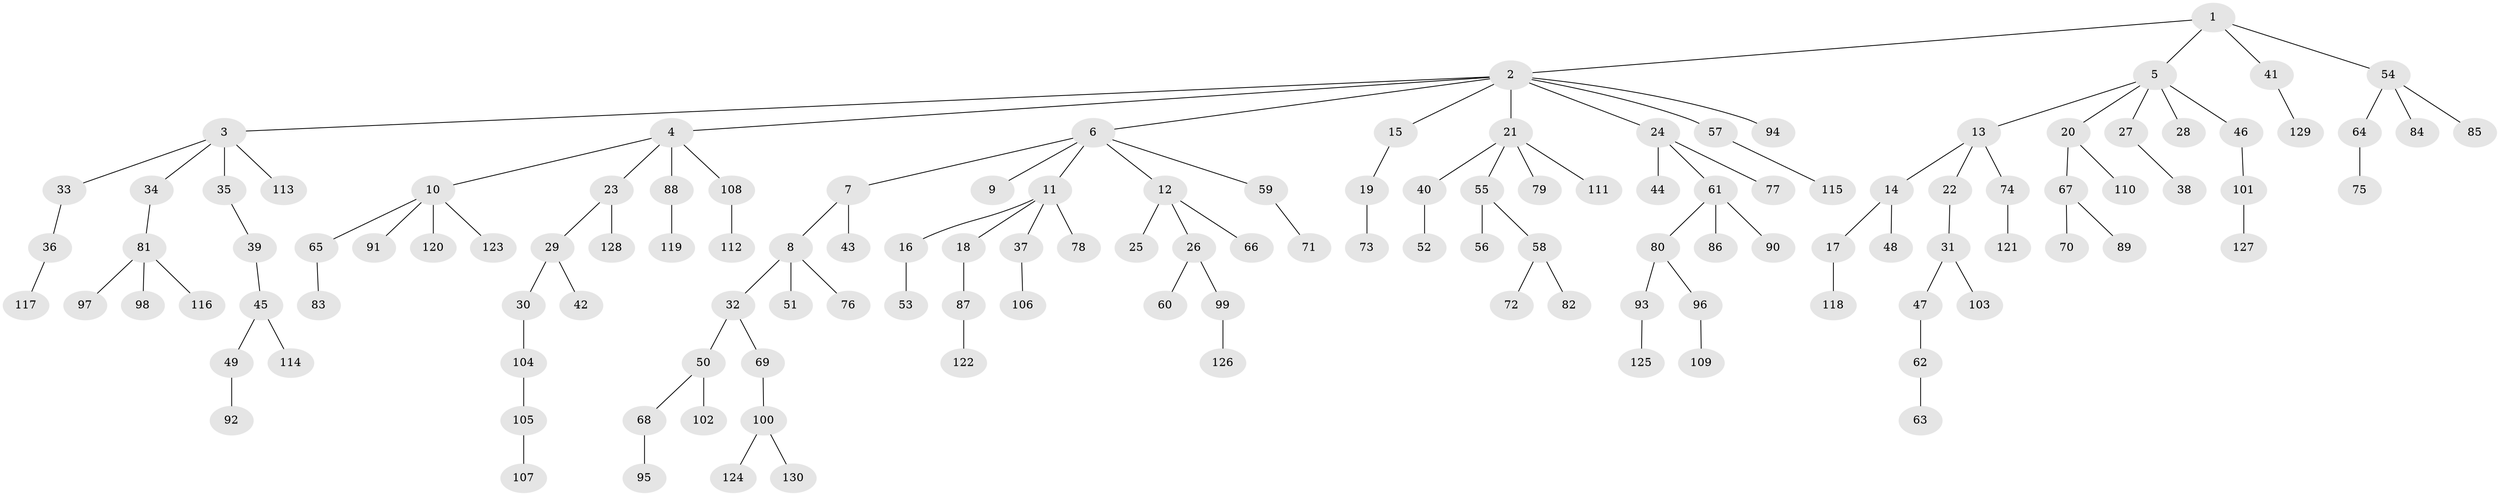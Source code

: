 // Generated by graph-tools (version 1.1) at 2025/50/03/09/25 03:50:22]
// undirected, 130 vertices, 129 edges
graph export_dot {
graph [start="1"]
  node [color=gray90,style=filled];
  1;
  2;
  3;
  4;
  5;
  6;
  7;
  8;
  9;
  10;
  11;
  12;
  13;
  14;
  15;
  16;
  17;
  18;
  19;
  20;
  21;
  22;
  23;
  24;
  25;
  26;
  27;
  28;
  29;
  30;
  31;
  32;
  33;
  34;
  35;
  36;
  37;
  38;
  39;
  40;
  41;
  42;
  43;
  44;
  45;
  46;
  47;
  48;
  49;
  50;
  51;
  52;
  53;
  54;
  55;
  56;
  57;
  58;
  59;
  60;
  61;
  62;
  63;
  64;
  65;
  66;
  67;
  68;
  69;
  70;
  71;
  72;
  73;
  74;
  75;
  76;
  77;
  78;
  79;
  80;
  81;
  82;
  83;
  84;
  85;
  86;
  87;
  88;
  89;
  90;
  91;
  92;
  93;
  94;
  95;
  96;
  97;
  98;
  99;
  100;
  101;
  102;
  103;
  104;
  105;
  106;
  107;
  108;
  109;
  110;
  111;
  112;
  113;
  114;
  115;
  116;
  117;
  118;
  119;
  120;
  121;
  122;
  123;
  124;
  125;
  126;
  127;
  128;
  129;
  130;
  1 -- 2;
  1 -- 5;
  1 -- 41;
  1 -- 54;
  2 -- 3;
  2 -- 4;
  2 -- 6;
  2 -- 15;
  2 -- 21;
  2 -- 24;
  2 -- 57;
  2 -- 94;
  3 -- 33;
  3 -- 34;
  3 -- 35;
  3 -- 113;
  4 -- 10;
  4 -- 23;
  4 -- 88;
  4 -- 108;
  5 -- 13;
  5 -- 20;
  5 -- 27;
  5 -- 28;
  5 -- 46;
  6 -- 7;
  6 -- 9;
  6 -- 11;
  6 -- 12;
  6 -- 59;
  7 -- 8;
  7 -- 43;
  8 -- 32;
  8 -- 51;
  8 -- 76;
  10 -- 65;
  10 -- 91;
  10 -- 120;
  10 -- 123;
  11 -- 16;
  11 -- 18;
  11 -- 37;
  11 -- 78;
  12 -- 25;
  12 -- 26;
  12 -- 66;
  13 -- 14;
  13 -- 22;
  13 -- 74;
  14 -- 17;
  14 -- 48;
  15 -- 19;
  16 -- 53;
  17 -- 118;
  18 -- 87;
  19 -- 73;
  20 -- 67;
  20 -- 110;
  21 -- 40;
  21 -- 55;
  21 -- 79;
  21 -- 111;
  22 -- 31;
  23 -- 29;
  23 -- 128;
  24 -- 44;
  24 -- 61;
  24 -- 77;
  26 -- 60;
  26 -- 99;
  27 -- 38;
  29 -- 30;
  29 -- 42;
  30 -- 104;
  31 -- 47;
  31 -- 103;
  32 -- 50;
  32 -- 69;
  33 -- 36;
  34 -- 81;
  35 -- 39;
  36 -- 117;
  37 -- 106;
  39 -- 45;
  40 -- 52;
  41 -- 129;
  45 -- 49;
  45 -- 114;
  46 -- 101;
  47 -- 62;
  49 -- 92;
  50 -- 68;
  50 -- 102;
  54 -- 64;
  54 -- 84;
  54 -- 85;
  55 -- 56;
  55 -- 58;
  57 -- 115;
  58 -- 72;
  58 -- 82;
  59 -- 71;
  61 -- 80;
  61 -- 86;
  61 -- 90;
  62 -- 63;
  64 -- 75;
  65 -- 83;
  67 -- 70;
  67 -- 89;
  68 -- 95;
  69 -- 100;
  74 -- 121;
  80 -- 93;
  80 -- 96;
  81 -- 97;
  81 -- 98;
  81 -- 116;
  87 -- 122;
  88 -- 119;
  93 -- 125;
  96 -- 109;
  99 -- 126;
  100 -- 124;
  100 -- 130;
  101 -- 127;
  104 -- 105;
  105 -- 107;
  108 -- 112;
}
